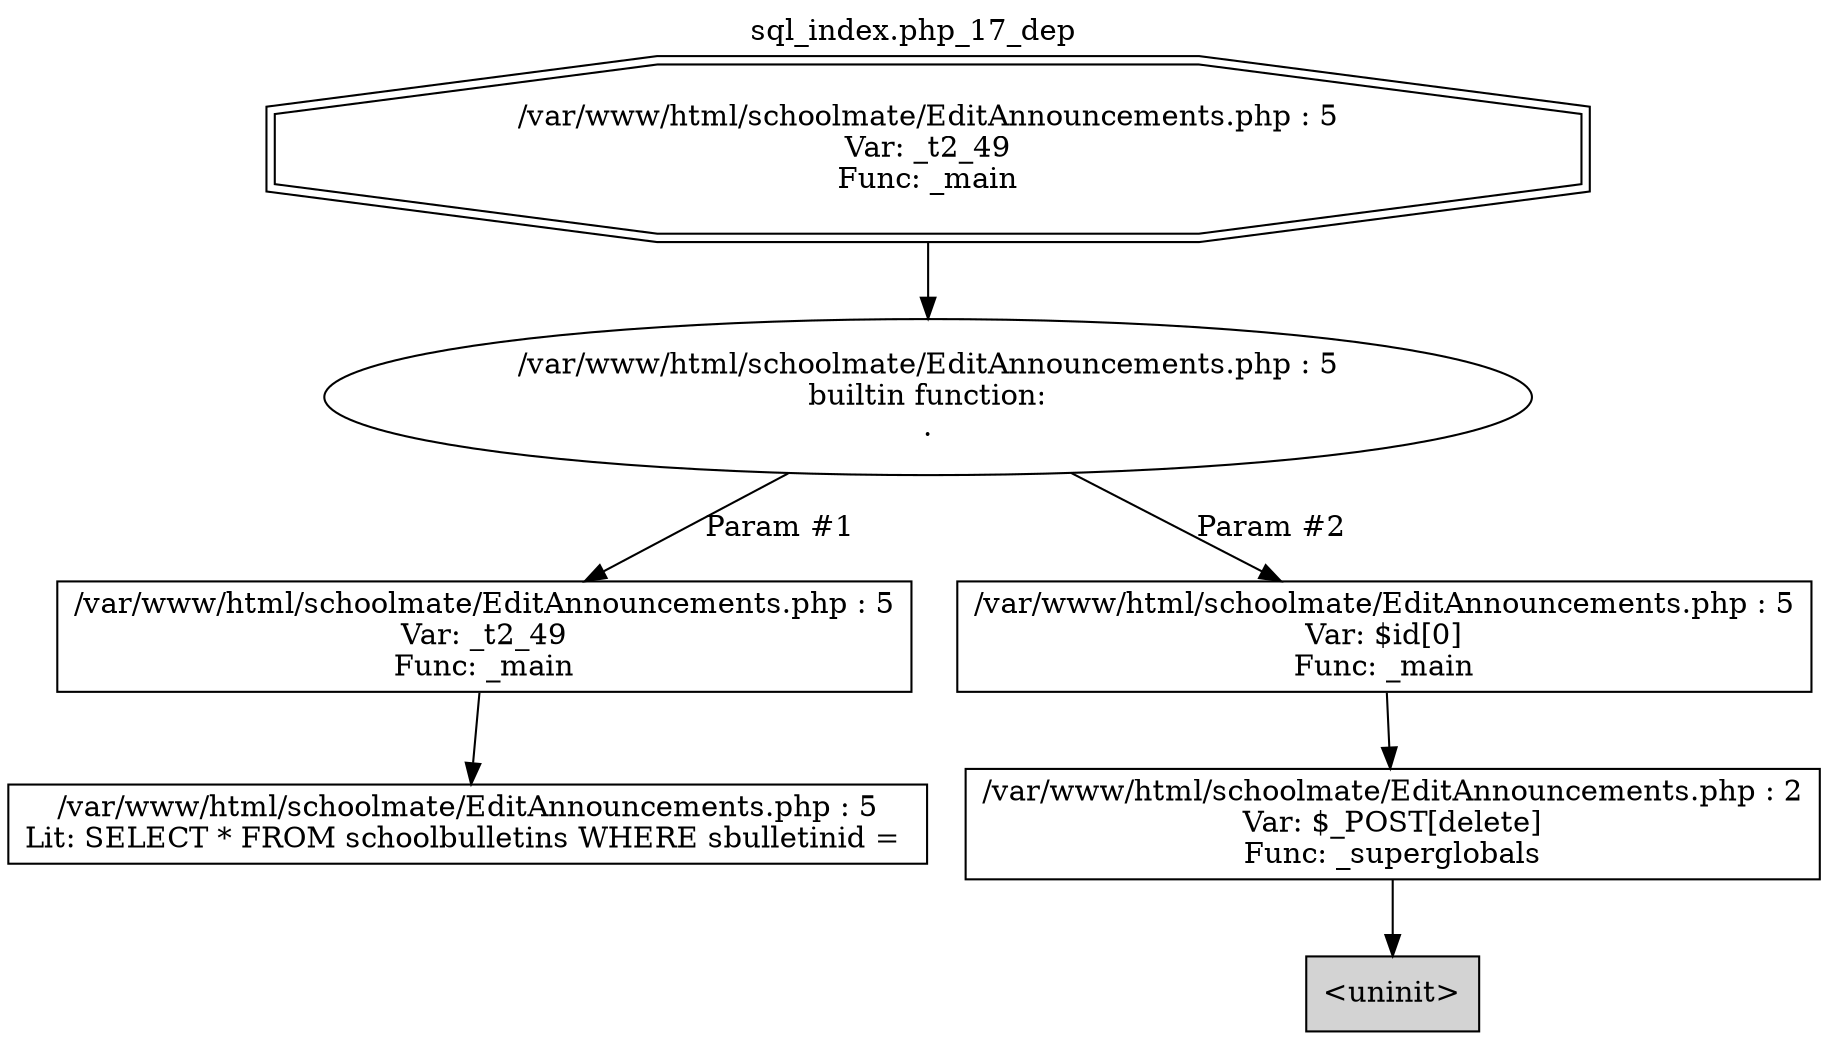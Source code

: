 digraph cfg {
  label="sql_index.php_17_dep";
  labelloc=t;
  n1 [shape=doubleoctagon, label="/var/www/html/schoolmate/EditAnnouncements.php : 5\nVar: _t2_49\nFunc: _main\n"];
  n2 [shape=ellipse, label="/var/www/html/schoolmate/EditAnnouncements.php : 5\nbuiltin function:\n.\n"];
  n3 [shape=box, label="/var/www/html/schoolmate/EditAnnouncements.php : 5\nVar: _t2_49\nFunc: _main\n"];
  n4 [shape=box, label="/var/www/html/schoolmate/EditAnnouncements.php : 5\nLit: SELECT * FROM schoolbulletins WHERE sbulletinid = \n"];
  n5 [shape=box, label="/var/www/html/schoolmate/EditAnnouncements.php : 5\nVar: $id[0]\nFunc: _main\n"];
  n6 [shape=box, label="/var/www/html/schoolmate/EditAnnouncements.php : 2\nVar: $_POST[delete]\nFunc: _superglobals\n"];
  n7 [shape=box, label="<uninit>",style=filled];
  n1 -> n2;
  n3 -> n4;
  n2 -> n3[label="Param #1"];
  n2 -> n5[label="Param #2"];
  n6 -> n7;
  n5 -> n6;
}
